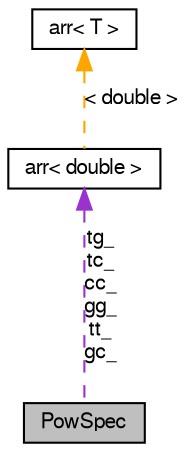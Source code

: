 digraph G
{
  bgcolor="transparent";
  edge [fontname="FreeSans",fontsize=10,labelfontname="FreeSans",labelfontsize=10];
  node [fontname="FreeSans",fontsize=10,shape=record];
  Node1 [label="PowSpec",height=0.2,width=0.4,color="black", fillcolor="grey75", style="filled" fontcolor="black"];
  Node2 -> Node1 [dir=back,color="darkorchid3",fontsize=10,style="dashed",label="tg_\ntc_\ncc_\ngg_\ntt_\ngc_",fontname="FreeSans"];
  Node2 [label="arr\< double \>",height=0.2,width=0.4,color="black",URL="cxxsupport.tag$classarr.html"];
  Node3 -> Node2 [dir=back,color="orange",fontsize=10,style="dashed",label="\< double \>",fontname="FreeSans"];
  Node3 [label="arr\< T \>",height=0.2,width=0.4,color="black",URL="cxxsupport.tag$classarr.html"];
}

